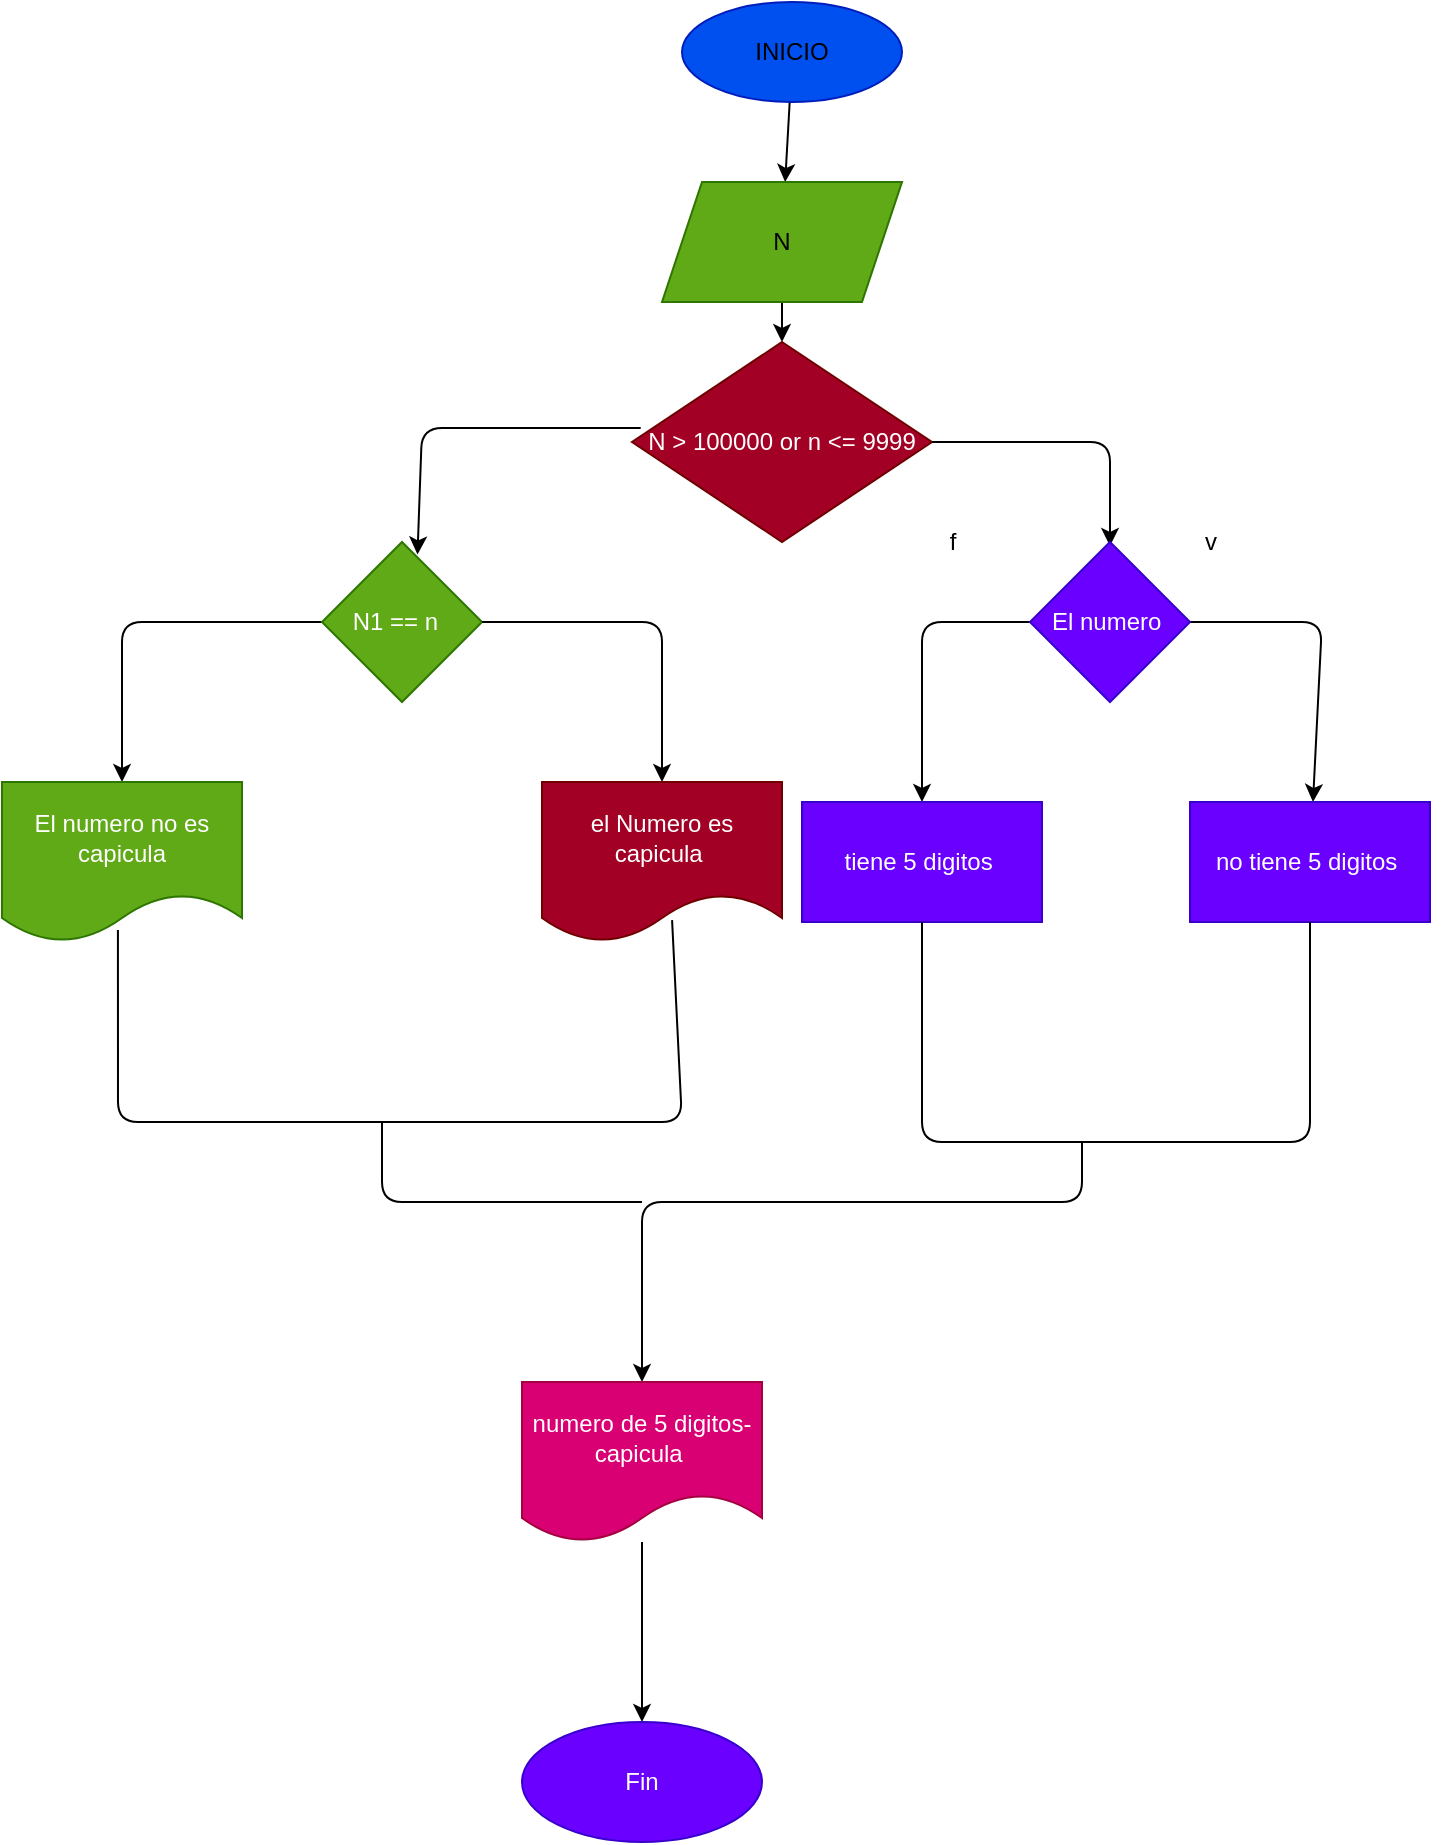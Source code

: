 <mxfile>
    <diagram id="DEOSLuOHg-s7xuc_rpDB" name="Página-1">
        <mxGraphModel dx="1485" dy="588" grid="1" gridSize="10" guides="1" tooltips="1" connect="1" arrows="1" fold="1" page="1" pageScale="1" pageWidth="827" pageHeight="1169" math="0" shadow="0">
            <root>
                <mxCell id="0"/>
                <mxCell id="1" parent="0"/>
                <mxCell id="3" value="" style="edgeStyle=none;html=1;fontColor=#000000;" edge="1" parent="1" source="4" target="6">
                    <mxGeometry relative="1" as="geometry"/>
                </mxCell>
                <mxCell id="4" value="&lt;font color=&quot;#000000&quot;&gt;INICIO&lt;/font&gt;" style="ellipse;whiteSpace=wrap;html=1;fillColor=#0050ef;strokeColor=#001DBC;fontColor=#ffffff;" vertex="1" parent="1">
                    <mxGeometry x="240" y="40" width="110" height="50" as="geometry"/>
                </mxCell>
                <mxCell id="5" value="" style="edgeStyle=none;html=1;" edge="1" parent="1" source="6" target="9">
                    <mxGeometry relative="1" as="geometry"/>
                </mxCell>
                <mxCell id="6" value="&lt;font color=&quot;#000000&quot;&gt;N&lt;/font&gt;" style="shape=parallelogram;perimeter=parallelogramPerimeter;whiteSpace=wrap;html=1;fixedSize=1;fillColor=#60a917;strokeColor=#2D7600;fontColor=#ffffff;" vertex="1" parent="1">
                    <mxGeometry x="230" y="130" width="120" height="60" as="geometry"/>
                </mxCell>
                <mxCell id="9" value="N &amp;gt; 100000 or n &amp;lt;= 9999" style="rhombus;whiteSpace=wrap;html=1;fillColor=#a20025;strokeColor=#6F0000;fontColor=#ffffff;" vertex="1" parent="1">
                    <mxGeometry x="215" y="210" width="150" height="100" as="geometry"/>
                </mxCell>
                <mxCell id="10" value="" style="endArrow=classic;html=1;exitX=1;exitY=0.5;exitDx=0;exitDy=0;entryX=0.45;entryY=0.025;entryDx=0;entryDy=0;entryPerimeter=0;" edge="1" parent="1" source="9">
                    <mxGeometry width="50" height="50" relative="1" as="geometry">
                        <mxPoint x="270" y="370" as="sourcePoint"/>
                        <mxPoint x="454" y="312" as="targetPoint"/>
                        <Array as="points">
                            <mxPoint x="454" y="260"/>
                        </Array>
                    </mxGeometry>
                </mxCell>
                <mxCell id="12" value="" style="endArrow=classic;html=1;exitX=0.029;exitY=0.43;exitDx=0;exitDy=0;exitPerimeter=0;entryX=0.398;entryY=-0.047;entryDx=0;entryDy=0;entryPerimeter=0;" edge="1" parent="1" source="9">
                    <mxGeometry width="50" height="50" relative="1" as="geometry">
                        <mxPoint x="250" y="380" as="sourcePoint"/>
                        <mxPoint x="107.76" y="316.24" as="targetPoint"/>
                        <Array as="points">
                            <mxPoint x="110" y="253"/>
                        </Array>
                    </mxGeometry>
                </mxCell>
                <mxCell id="13" value="v" style="text;html=1;align=center;verticalAlign=middle;resizable=0;points=[];autosize=1;strokeColor=none;fillColor=none;" vertex="1" parent="1">
                    <mxGeometry x="494" y="300" width="20" height="20" as="geometry"/>
                </mxCell>
                <mxCell id="18" value="f" style="text;html=1;align=center;verticalAlign=middle;resizable=0;points=[];autosize=1;strokeColor=none;fillColor=none;" vertex="1" parent="1">
                    <mxGeometry x="365" y="300" width="20" height="20" as="geometry"/>
                </mxCell>
                <mxCell id="23" value="" style="edgeStyle=none;html=1;fontColor=#000000;" edge="1" parent="1" source="21" target="22">
                    <mxGeometry relative="1" as="geometry">
                        <Array as="points">
                            <mxPoint x="360" y="350"/>
                        </Array>
                    </mxGeometry>
                </mxCell>
                <mxCell id="26" value="" style="edgeStyle=none;html=1;fontColor=#FFFFFF;" edge="1" parent="1" source="21" target="25">
                    <mxGeometry relative="1" as="geometry">
                        <Array as="points">
                            <mxPoint x="560" y="350"/>
                        </Array>
                    </mxGeometry>
                </mxCell>
                <mxCell id="21" value="El numero&amp;nbsp;" style="rhombus;whiteSpace=wrap;html=1;fontColor=#ffffff;fillColor=#6a00ff;strokeColor=#3700CC;" vertex="1" parent="1">
                    <mxGeometry x="414" y="310" width="80" height="80" as="geometry"/>
                </mxCell>
                <mxCell id="22" value="tiene 5 digitos&amp;nbsp;" style="whiteSpace=wrap;html=1;fillColor=#6a00ff;strokeColor=#3700CC;fontColor=#ffffff;" vertex="1" parent="1">
                    <mxGeometry x="300" y="440" width="120" height="60" as="geometry"/>
                </mxCell>
                <mxCell id="24" value="&lt;font color=&quot;#ffffff&quot;&gt;v&lt;/font&gt;" style="text;html=1;align=center;verticalAlign=middle;resizable=0;points=[];autosize=1;strokeColor=none;fillColor=none;fontColor=#000000;" vertex="1" parent="1">
                    <mxGeometry x="310" y="360" width="20" height="20" as="geometry"/>
                </mxCell>
                <mxCell id="25" value="no tiene 5 digitos&amp;nbsp;" style="whiteSpace=wrap;html=1;fillColor=#6a00ff;strokeColor=#3700CC;fontColor=#ffffff;" vertex="1" parent="1">
                    <mxGeometry x="494" y="440" width="120" height="60" as="geometry"/>
                </mxCell>
                <mxCell id="27" value="f" style="text;html=1;align=center;verticalAlign=middle;resizable=0;points=[];autosize=1;strokeColor=none;fillColor=none;fontColor=#FFFFFF;" vertex="1" parent="1">
                    <mxGeometry x="600" y="360" width="20" height="20" as="geometry"/>
                </mxCell>
                <mxCell id="29" value="" style="endArrow=none;html=1;fontColor=#FFFFFF;entryX=0.5;entryY=1;entryDx=0;entryDy=0;exitX=0.5;exitY=1;exitDx=0;exitDy=0;" edge="1" parent="1" source="22" target="25">
                    <mxGeometry width="50" height="50" relative="1" as="geometry">
                        <mxPoint x="360" y="510" as="sourcePoint"/>
                        <mxPoint x="420" y="410" as="targetPoint"/>
                        <Array as="points">
                            <mxPoint x="360" y="610"/>
                            <mxPoint x="554" y="610"/>
                        </Array>
                    </mxGeometry>
                </mxCell>
                <mxCell id="30" value="" style="endArrow=classic;html=1;fontColor=#FFFFFF;" edge="1" parent="1">
                    <mxGeometry width="50" height="50" relative="1" as="geometry">
                        <mxPoint x="440" y="610" as="sourcePoint"/>
                        <mxPoint x="220" y="730" as="targetPoint"/>
                        <Array as="points">
                            <mxPoint x="440" y="640"/>
                            <mxPoint x="320" y="640"/>
                            <mxPoint x="220" y="640"/>
                        </Array>
                    </mxGeometry>
                </mxCell>
                <mxCell id="37" value="" style="edgeStyle=none;html=1;fontColor=#FFFFFF;" edge="1" parent="1" source="32" target="36">
                    <mxGeometry relative="1" as="geometry">
                        <Array as="points">
                            <mxPoint x="-40" y="350"/>
                        </Array>
                    </mxGeometry>
                </mxCell>
                <mxCell id="32" value="N1 == n&amp;nbsp;&amp;nbsp;" style="rhombus;whiteSpace=wrap;html=1;fontColor=#ffffff;fillColor=#60a917;strokeColor=#2D7600;" vertex="1" parent="1">
                    <mxGeometry x="60" y="310" width="80" height="80" as="geometry"/>
                </mxCell>
                <mxCell id="34" value="" style="endArrow=classic;html=1;fontColor=#FFFFFF;exitX=1;exitY=0.5;exitDx=0;exitDy=0;" edge="1" parent="1" source="32" target="35">
                    <mxGeometry width="50" height="50" relative="1" as="geometry">
                        <mxPoint x="90" y="450" as="sourcePoint"/>
                        <mxPoint x="140" y="460" as="targetPoint"/>
                        <Array as="points">
                            <mxPoint x="230" y="350"/>
                        </Array>
                    </mxGeometry>
                </mxCell>
                <mxCell id="35" value="el Numero es capicula&amp;nbsp;" style="shape=document;whiteSpace=wrap;html=1;boundedLbl=1;fontColor=#ffffff;fillColor=#a20025;strokeColor=#6F0000;" vertex="1" parent="1">
                    <mxGeometry x="170" y="430" width="120" height="80" as="geometry"/>
                </mxCell>
                <mxCell id="36" value="El numero no es capicula" style="shape=document;whiteSpace=wrap;html=1;boundedLbl=1;fillColor=#60a917;strokeColor=#2D7600;fontColor=#ffffff;" vertex="1" parent="1">
                    <mxGeometry x="-100" y="430" width="120" height="80" as="geometry"/>
                </mxCell>
                <mxCell id="40" value="" style="endArrow=none;html=1;fontColor=#FFFFFF;exitX=0.483;exitY=0.925;exitDx=0;exitDy=0;exitPerimeter=0;entryX=0.542;entryY=0.863;entryDx=0;entryDy=0;entryPerimeter=0;" edge="1" parent="1" source="36" target="35">
                    <mxGeometry width="50" height="50" relative="1" as="geometry">
                        <mxPoint x="170" y="600" as="sourcePoint"/>
                        <mxPoint x="240" y="520" as="targetPoint"/>
                        <Array as="points">
                            <mxPoint x="-42" y="600"/>
                            <mxPoint x="240" y="600"/>
                        </Array>
                    </mxGeometry>
                </mxCell>
                <mxCell id="41" value="" style="endArrow=none;html=1;fontColor=#FFFFFF;" edge="1" parent="1">
                    <mxGeometry width="50" height="50" relative="1" as="geometry">
                        <mxPoint x="90" y="600" as="sourcePoint"/>
                        <mxPoint x="220" y="640" as="targetPoint"/>
                        <Array as="points">
                            <mxPoint x="90" y="640"/>
                        </Array>
                    </mxGeometry>
                </mxCell>
                <mxCell id="44" value="" style="edgeStyle=none;html=1;fontColor=#FFFFFF;" edge="1" parent="1" source="42" target="43">
                    <mxGeometry relative="1" as="geometry"/>
                </mxCell>
                <mxCell id="42" value="numero de 5 digitos- capicula&amp;nbsp;" style="shape=document;whiteSpace=wrap;html=1;boundedLbl=1;fontColor=#ffffff;fillColor=#d80073;strokeColor=#A50040;" vertex="1" parent="1">
                    <mxGeometry x="160" y="730" width="120" height="80" as="geometry"/>
                </mxCell>
                <mxCell id="43" value="Fin" style="ellipse;whiteSpace=wrap;html=1;fillColor=#6a00ff;strokeColor=#3700CC;fontColor=#ffffff;" vertex="1" parent="1">
                    <mxGeometry x="160" y="900" width="120" height="60" as="geometry"/>
                </mxCell>
                <mxCell id="45" value="v" style="text;html=1;align=center;verticalAlign=middle;resizable=0;points=[];autosize=1;strokeColor=none;fillColor=none;fontColor=#FFFFFF;" vertex="1" parent="1">
                    <mxGeometry x="180" y="390" width="20" height="20" as="geometry"/>
                </mxCell>
                <mxCell id="46" value="f" style="text;html=1;align=center;verticalAlign=middle;resizable=0;points=[];autosize=1;strokeColor=none;fillColor=none;fontColor=#FFFFFF;" vertex="1" parent="1">
                    <mxGeometry x="-20" y="390" width="20" height="20" as="geometry"/>
                </mxCell>
            </root>
        </mxGraphModel>
    </diagram>
</mxfile>